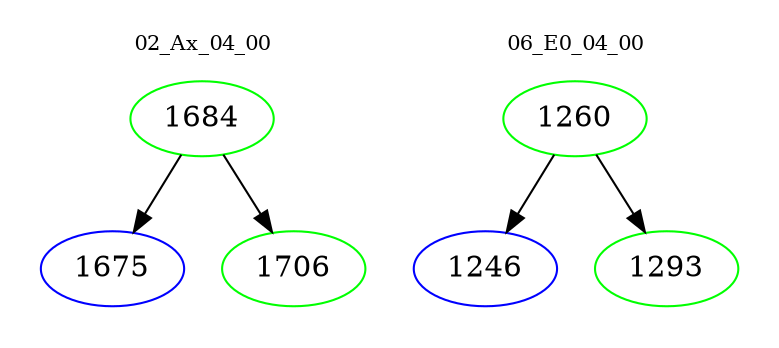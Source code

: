 digraph{
subgraph cluster_0 {
color = white
label = "02_Ax_04_00";
fontsize=10;
T0_1684 [label="1684", color="green"]
T0_1684 -> T0_1675 [color="black"]
T0_1675 [label="1675", color="blue"]
T0_1684 -> T0_1706 [color="black"]
T0_1706 [label="1706", color="green"]
}
subgraph cluster_1 {
color = white
label = "06_E0_04_00";
fontsize=10;
T1_1260 [label="1260", color="green"]
T1_1260 -> T1_1246 [color="black"]
T1_1246 [label="1246", color="blue"]
T1_1260 -> T1_1293 [color="black"]
T1_1293 [label="1293", color="green"]
}
}
